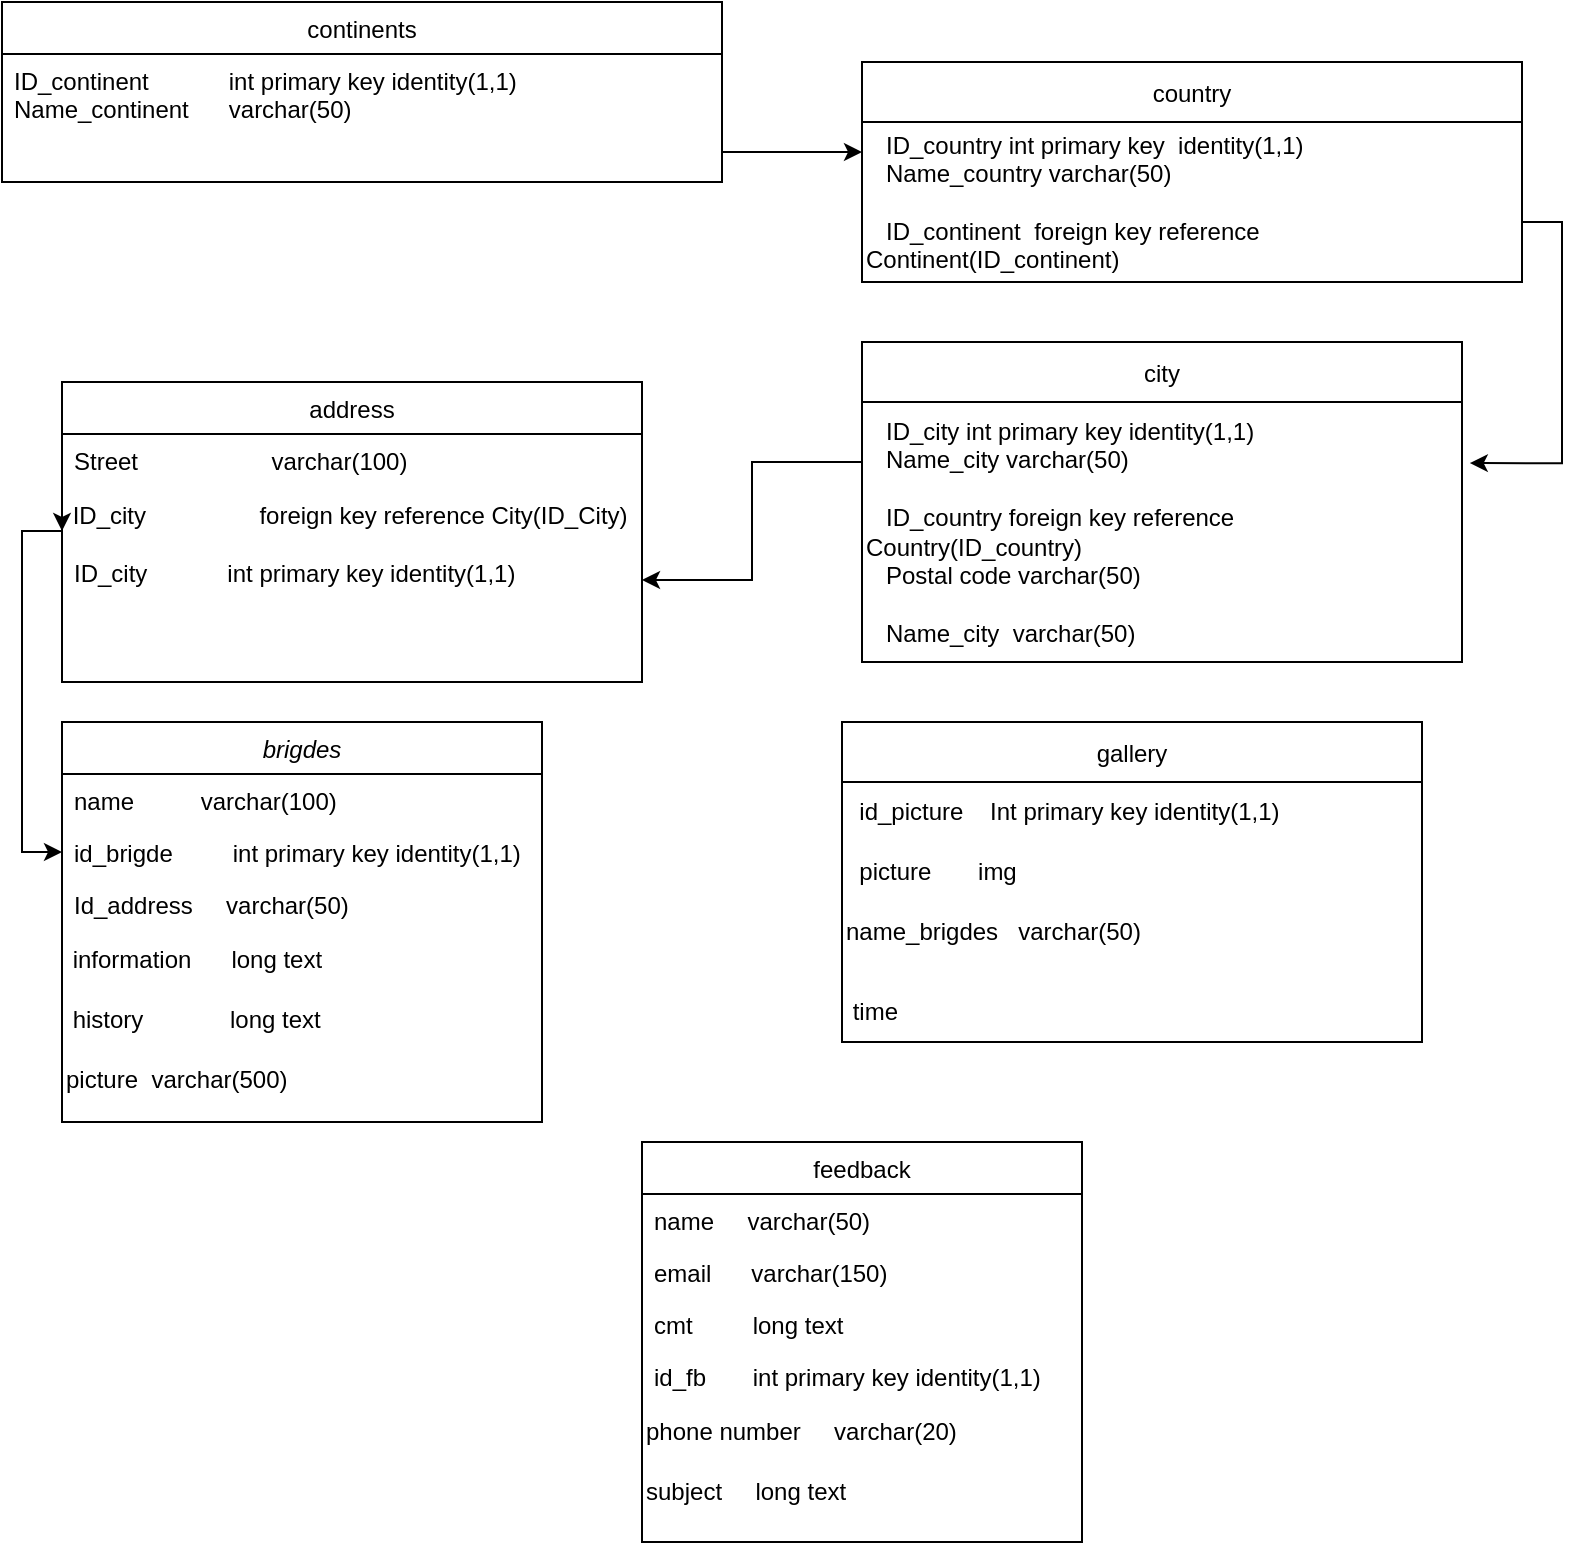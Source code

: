 <mxfile version="20.7.4" type="github">
  <diagram id="C5RBs43oDa-KdzZeNtuy" name="Page-1">
    <mxGraphModel dx="1050" dy="541" grid="1" gridSize="10" guides="1" tooltips="1" connect="1" arrows="1" fold="1" page="1" pageScale="1" pageWidth="827" pageHeight="1169" math="0" shadow="0">
      <root>
        <mxCell id="WIyWlLk6GJQsqaUBKTNV-0" />
        <mxCell id="WIyWlLk6GJQsqaUBKTNV-1" parent="WIyWlLk6GJQsqaUBKTNV-0" />
        <mxCell id="zkfFHV4jXpPFQw0GAbJ--0" value="brigdes" style="swimlane;fontStyle=2;align=center;verticalAlign=top;childLayout=stackLayout;horizontal=1;startSize=26;horizontalStack=0;resizeParent=1;resizeLast=0;collapsible=1;marginBottom=0;rounded=0;shadow=0;strokeWidth=1;" parent="WIyWlLk6GJQsqaUBKTNV-1" vertex="1">
          <mxGeometry x="40" y="400" width="240" height="200" as="geometry">
            <mxRectangle x="230" y="140" width="160" height="26" as="alternateBounds" />
          </mxGeometry>
        </mxCell>
        <mxCell id="zkfFHV4jXpPFQw0GAbJ--1" value="name          varchar(100)&#xa;" style="text;align=left;verticalAlign=top;spacingLeft=4;spacingRight=4;overflow=hidden;rotatable=0;points=[[0,0.5],[1,0.5]];portConstraint=eastwest;" parent="zkfFHV4jXpPFQw0GAbJ--0" vertex="1">
          <mxGeometry y="26" width="240" height="26" as="geometry" />
        </mxCell>
        <mxCell id="zkfFHV4jXpPFQw0GAbJ--2" value="id_brigde         int primary key identity(1,1)" style="text;align=left;verticalAlign=top;spacingLeft=4;spacingRight=4;overflow=hidden;rotatable=0;points=[[0,0.5],[1,0.5]];portConstraint=eastwest;rounded=0;shadow=0;html=0;" parent="zkfFHV4jXpPFQw0GAbJ--0" vertex="1">
          <mxGeometry y="52" width="240" height="26" as="geometry" />
        </mxCell>
        <mxCell id="zkfFHV4jXpPFQw0GAbJ--8" value="Id_address     varchar(50)" style="text;align=left;verticalAlign=top;spacingLeft=4;spacingRight=4;overflow=hidden;rotatable=0;points=[[0,0.5],[1,0.5]];portConstraint=eastwest;rounded=0;shadow=0;html=0;" parent="zkfFHV4jXpPFQw0GAbJ--0" vertex="1">
          <mxGeometry y="78" width="240" height="26" as="geometry" />
        </mxCell>
        <mxCell id="vSLZkBQeMU3utRzGUIIA-105" value="&amp;nbsp;information&amp;nbsp; &amp;nbsp; &amp;nbsp; long text" style="text;html=1;strokeColor=none;fillColor=none;align=left;verticalAlign=middle;whiteSpace=wrap;rounded=0;" vertex="1" parent="zkfFHV4jXpPFQw0GAbJ--0">
          <mxGeometry y="104" width="240" height="30" as="geometry" />
        </mxCell>
        <mxCell id="vSLZkBQeMU3utRzGUIIA-106" value="&amp;nbsp;history&amp;nbsp; &amp;nbsp; &amp;nbsp; &amp;nbsp; &amp;nbsp; &amp;nbsp; &amp;nbsp;long text" style="text;html=1;strokeColor=none;fillColor=none;align=left;verticalAlign=middle;whiteSpace=wrap;rounded=0;" vertex="1" parent="zkfFHV4jXpPFQw0GAbJ--0">
          <mxGeometry y="134" width="240" height="30" as="geometry" />
        </mxCell>
        <mxCell id="vSLZkBQeMU3utRzGUIIA-134" value="picture&lt;span style=&quot;white-space: pre;&quot;&gt;	&lt;/span&gt;&lt;span style=&quot;white-space: pre;&quot;&gt;	&lt;/span&gt;varchar(500)" style="text;html=1;strokeColor=none;fillColor=none;align=left;verticalAlign=middle;whiteSpace=wrap;rounded=0;" vertex="1" parent="zkfFHV4jXpPFQw0GAbJ--0">
          <mxGeometry y="164" width="240" height="30" as="geometry" />
        </mxCell>
        <mxCell id="zkfFHV4jXpPFQw0GAbJ--13" value="continents" style="swimlane;fontStyle=0;align=center;verticalAlign=top;childLayout=stackLayout;horizontal=1;startSize=26;horizontalStack=0;resizeParent=1;resizeLast=0;collapsible=1;marginBottom=0;rounded=0;shadow=0;strokeWidth=1;" parent="WIyWlLk6GJQsqaUBKTNV-1" vertex="1">
          <mxGeometry x="10" y="40" width="360" height="90" as="geometry">
            <mxRectangle x="340" y="380" width="170" height="26" as="alternateBounds" />
          </mxGeometry>
        </mxCell>
        <mxCell id="zkfFHV4jXpPFQw0GAbJ--14" value="ID_continent            int primary key identity(1,1)&#xa;Name_continent      varchar(50)" style="text;align=left;verticalAlign=top;spacingLeft=4;spacingRight=4;overflow=hidden;rotatable=0;points=[[0,0.5],[1,0.5]];portConstraint=eastwest;" parent="zkfFHV4jXpPFQw0GAbJ--13" vertex="1">
          <mxGeometry y="26" width="360" height="34" as="geometry" />
        </mxCell>
        <mxCell id="zkfFHV4jXpPFQw0GAbJ--17" value="address" style="swimlane;fontStyle=0;align=center;verticalAlign=top;childLayout=stackLayout;horizontal=1;startSize=26;horizontalStack=0;resizeParent=1;resizeLast=0;collapsible=1;marginBottom=0;rounded=0;shadow=0;strokeWidth=1;" parent="WIyWlLk6GJQsqaUBKTNV-1" vertex="1">
          <mxGeometry x="40" y="230" width="290" height="150" as="geometry">
            <mxRectangle x="550" y="140" width="160" height="26" as="alternateBounds" />
          </mxGeometry>
        </mxCell>
        <mxCell id="zkfFHV4jXpPFQw0GAbJ--18" value="Street                    varchar(100)" style="text;align=left;verticalAlign=top;spacingLeft=4;spacingRight=4;overflow=hidden;rotatable=0;points=[[0,0.5],[1,0.5]];portConstraint=eastwest;" parent="zkfFHV4jXpPFQw0GAbJ--17" vertex="1">
          <mxGeometry y="26" width="290" height="26" as="geometry" />
        </mxCell>
        <mxCell id="cczwJO5PD6T4MEgW5Ji0-20" value="&amp;nbsp;ID_city&lt;span style=&quot;white-space: pre;&quot;&gt; &lt;/span&gt;&lt;span style=&quot;white-space: pre;&quot;&gt; &amp;nbsp;&lt;/span&gt;&amp;nbsp; &amp;nbsp; &amp;nbsp; &amp;nbsp; &amp;nbsp; &amp;nbsp; &amp;nbsp; foreign key reference City(ID_City)&amp;nbsp;&amp;nbsp;" style="text;html=1;strokeColor=none;fillColor=none;align=left;verticalAlign=middle;whiteSpace=wrap;rounded=0;" parent="zkfFHV4jXpPFQw0GAbJ--17" vertex="1">
          <mxGeometry y="52" width="290" height="30" as="geometry" />
        </mxCell>
        <mxCell id="vSLZkBQeMU3utRzGUIIA-13" value="ID_city            int primary key identity(1,1)" style="text;align=left;verticalAlign=top;spacingLeft=4;spacingRight=4;overflow=hidden;rotatable=0;points=[[0,0.5],[1,0.5]];portConstraint=eastwest;" vertex="1" parent="zkfFHV4jXpPFQw0GAbJ--17">
          <mxGeometry y="82" width="290" height="34" as="geometry" />
        </mxCell>
        <mxCell id="vSLZkBQeMU3utRzGUIIA-14" style="edgeStyle=orthogonalEdgeStyle;rounded=0;orthogonalLoop=1;jettySize=auto;html=1;exitX=0;exitY=0.5;exitDx=0;exitDy=0;entryX=0;entryY=0.75;entryDx=0;entryDy=0;" edge="1" parent="zkfFHV4jXpPFQw0GAbJ--17" source="cczwJO5PD6T4MEgW5Ji0-20" target="cczwJO5PD6T4MEgW5Ji0-20">
          <mxGeometry relative="1" as="geometry" />
        </mxCell>
        <mxCell id="cczwJO5PD6T4MEgW5Ji0-11" value="feedback&#xa;&#xa;" style="swimlane;fontStyle=0;align=center;verticalAlign=top;childLayout=stackLayout;horizontal=1;startSize=26;horizontalStack=0;resizeParent=1;resizeLast=0;collapsible=1;marginBottom=0;rounded=0;shadow=0;strokeWidth=1;" parent="WIyWlLk6GJQsqaUBKTNV-1" vertex="1">
          <mxGeometry x="330" y="610" width="220" height="200" as="geometry">
            <mxRectangle x="550" y="140" width="160" height="26" as="alternateBounds" />
          </mxGeometry>
        </mxCell>
        <mxCell id="cczwJO5PD6T4MEgW5Ji0-12" value="name     varchar(50)&#xa;" style="text;align=left;verticalAlign=top;spacingLeft=4;spacingRight=4;overflow=hidden;rotatable=0;points=[[0,0.5],[1,0.5]];portConstraint=eastwest;" parent="cczwJO5PD6T4MEgW5Ji0-11" vertex="1">
          <mxGeometry y="26" width="220" height="26" as="geometry" />
        </mxCell>
        <mxCell id="cczwJO5PD6T4MEgW5Ji0-13" value="email      varchar(150)" style="text;align=left;verticalAlign=top;spacingLeft=4;spacingRight=4;overflow=hidden;rotatable=0;points=[[0,0.5],[1,0.5]];portConstraint=eastwest;rounded=0;shadow=0;html=0;" parent="cczwJO5PD6T4MEgW5Ji0-11" vertex="1">
          <mxGeometry y="52" width="220" height="26" as="geometry" />
        </mxCell>
        <mxCell id="cczwJO5PD6T4MEgW5Ji0-14" value="cmt         long text" style="text;align=left;verticalAlign=top;spacingLeft=4;spacingRight=4;overflow=hidden;rotatable=0;points=[[0,0.5],[1,0.5]];portConstraint=eastwest;rounded=0;shadow=0;html=0;" parent="cczwJO5PD6T4MEgW5Ji0-11" vertex="1">
          <mxGeometry y="78" width="220" height="26" as="geometry" />
        </mxCell>
        <mxCell id="cczwJO5PD6T4MEgW5Ji0-15" value="id_fb       int primary key identity(1,1)" style="text;align=left;verticalAlign=top;spacingLeft=4;spacingRight=4;overflow=hidden;rotatable=0;points=[[0,0.5],[1,0.5]];portConstraint=eastwest;rounded=0;shadow=0;html=0;" parent="cczwJO5PD6T4MEgW5Ji0-11" vertex="1">
          <mxGeometry y="104" width="220" height="26" as="geometry" />
        </mxCell>
        <mxCell id="vSLZkBQeMU3utRzGUIIA-117" value="phone number&amp;nbsp; &amp;nbsp; &amp;nbsp;varchar(20)" style="text;html=1;strokeColor=none;fillColor=none;align=left;verticalAlign=middle;whiteSpace=wrap;rounded=0;" vertex="1" parent="cczwJO5PD6T4MEgW5Ji0-11">
          <mxGeometry y="130" width="220" height="30" as="geometry" />
        </mxCell>
        <mxCell id="vSLZkBQeMU3utRzGUIIA-118" value="subject&amp;nbsp; &amp;nbsp;&lt;span style=&quot;white-space: pre;&quot;&gt;	&lt;/span&gt;&lt;span style=&quot;white-space: pre;&quot;&gt;	&lt;/span&gt;long text" style="text;html=1;strokeColor=none;fillColor=none;align=left;verticalAlign=middle;whiteSpace=wrap;rounded=0;" vertex="1" parent="cczwJO5PD6T4MEgW5Ji0-11">
          <mxGeometry y="160" width="220" height="30" as="geometry" />
        </mxCell>
        <mxCell id="vSLZkBQeMU3utRzGUIIA-84" value="country" style="shape=table;startSize=30;container=1;collapsible=0;childLayout=tableLayout;" vertex="1" parent="WIyWlLk6GJQsqaUBKTNV-1">
          <mxGeometry x="440" y="70" width="330" height="110" as="geometry" />
        </mxCell>
        <mxCell id="vSLZkBQeMU3utRzGUIIA-85" value="" style="shape=tableRow;horizontal=0;startSize=0;swimlaneHead=0;swimlaneBody=0;top=0;left=0;bottom=0;right=0;collapsible=0;dropTarget=0;fillColor=none;points=[[0,0.5],[1,0.5]];portConstraint=eastwest;" vertex="1" parent="vSLZkBQeMU3utRzGUIIA-84">
          <mxGeometry y="30" width="330" height="80" as="geometry" />
        </mxCell>
        <mxCell id="vSLZkBQeMU3utRzGUIIA-86" value="&amp;nbsp; &amp;nbsp;ID_country&lt;span style=&quot;&quot;&gt;	&lt;/span&gt;int primary key&amp;nbsp; identity(1,1)&lt;br&gt;&amp;nbsp; &amp;nbsp;Name_country &lt;span style=&quot;&quot;&gt;	&lt;/span&gt;varchar(50)&lt;br&gt;&amp;nbsp; &amp;nbsp;&lt;br&gt;&amp;nbsp; &amp;nbsp;ID_continent&amp;nbsp;&lt;span style=&quot;&quot;&gt;	&lt;/span&gt;foreign key reference Continent(ID_continent)&amp;nbsp;" style="shape=partialRectangle;html=1;whiteSpace=wrap;connectable=0;overflow=hidden;fillColor=none;top=0;left=0;bottom=0;right=0;pointerEvents=1;align=left;" vertex="1" parent="vSLZkBQeMU3utRzGUIIA-85">
          <mxGeometry width="330" height="80" as="geometry">
            <mxRectangle width="330" height="80" as="alternateBounds" />
          </mxGeometry>
        </mxCell>
        <mxCell id="vSLZkBQeMU3utRzGUIIA-93" value="city" style="shape=table;startSize=30;container=1;collapsible=0;childLayout=tableLayout;" vertex="1" parent="WIyWlLk6GJQsqaUBKTNV-1">
          <mxGeometry x="440" y="210" width="300" height="160" as="geometry" />
        </mxCell>
        <mxCell id="vSLZkBQeMU3utRzGUIIA-94" value="" style="shape=tableRow;horizontal=0;startSize=0;swimlaneHead=0;swimlaneBody=0;top=0;left=0;bottom=0;right=0;collapsible=0;dropTarget=0;fillColor=none;points=[[0,0.5],[1,0.5]];portConstraint=eastwest;" vertex="1" parent="vSLZkBQeMU3utRzGUIIA-93">
          <mxGeometry y="30" width="300" height="130" as="geometry" />
        </mxCell>
        <mxCell id="vSLZkBQeMU3utRzGUIIA-95" value="&amp;nbsp; &amp;nbsp;ID_city&lt;span style=&quot;&quot;&gt;	&lt;/span&gt; int primary key identity(1,1)&lt;br&gt;&amp;nbsp; &amp;nbsp;Name_city varchar(50)&amp;nbsp; &amp;nbsp;&lt;br&gt;&amp;nbsp; &amp;nbsp;&lt;br&gt;&amp;nbsp; &amp;nbsp;ID_country foreign key reference Country(ID_country)&amp;nbsp;&lt;br&gt;&amp;nbsp; &amp;nbsp;Postal code varchar(50)&lt;br&gt;&lt;br&gt;&amp;nbsp; &amp;nbsp;Name_city&amp;nbsp;&lt;span style=&quot;&quot;&gt;	&lt;/span&gt;varchar(50)" style="shape=partialRectangle;html=1;whiteSpace=wrap;connectable=0;overflow=hidden;fillColor=none;top=0;left=0;bottom=0;right=0;pointerEvents=1;align=left;" vertex="1" parent="vSLZkBQeMU3utRzGUIIA-94">
          <mxGeometry width="300" height="130" as="geometry">
            <mxRectangle width="300" height="130" as="alternateBounds" />
          </mxGeometry>
        </mxCell>
        <mxCell id="vSLZkBQeMU3utRzGUIIA-97" value="gallery" style="shape=table;startSize=30;container=1;collapsible=0;childLayout=tableLayout;" vertex="1" parent="WIyWlLk6GJQsqaUBKTNV-1">
          <mxGeometry x="430" y="400" width="290" height="160" as="geometry" />
        </mxCell>
        <mxCell id="vSLZkBQeMU3utRzGUIIA-98" value="" style="shape=tableRow;horizontal=0;startSize=0;swimlaneHead=0;swimlaneBody=0;top=0;left=0;bottom=0;right=0;collapsible=0;dropTarget=0;fillColor=none;points=[[0,0.5],[1,0.5]];portConstraint=eastwest;" vertex="1" parent="vSLZkBQeMU3utRzGUIIA-97">
          <mxGeometry y="30" width="290" height="130" as="geometry" />
        </mxCell>
        <mxCell id="vSLZkBQeMU3utRzGUIIA-99" value="" style="shape=partialRectangle;html=1;whiteSpace=wrap;connectable=0;overflow=hidden;fillColor=none;top=0;left=0;bottom=0;right=0;pointerEvents=1;" vertex="1" parent="vSLZkBQeMU3utRzGUIIA-98">
          <mxGeometry width="290" height="130" as="geometry">
            <mxRectangle width="290" height="130" as="alternateBounds" />
          </mxGeometry>
        </mxCell>
        <mxCell id="vSLZkBQeMU3utRzGUIIA-103" value="&amp;nbsp; id_picture&amp;nbsp; &amp;nbsp; Int primary key identity(1,1)&amp;nbsp;" style="text;html=1;strokeColor=none;fillColor=none;align=left;verticalAlign=middle;whiteSpace=wrap;rounded=0;" vertex="1" parent="WIyWlLk6GJQsqaUBKTNV-1">
          <mxGeometry x="430" y="430" width="290" height="30" as="geometry" />
        </mxCell>
        <mxCell id="vSLZkBQeMU3utRzGUIIA-104" value="&amp;nbsp; picture&amp;nbsp; &amp;nbsp; &amp;nbsp; &amp;nbsp;img" style="text;html=1;strokeColor=none;fillColor=none;align=left;verticalAlign=middle;whiteSpace=wrap;rounded=0;" vertex="1" parent="WIyWlLk6GJQsqaUBKTNV-1">
          <mxGeometry x="430" y="460" width="220" height="30" as="geometry" />
        </mxCell>
        <mxCell id="vSLZkBQeMU3utRzGUIIA-107" style="edgeStyle=orthogonalEdgeStyle;rounded=0;orthogonalLoop=1;jettySize=auto;html=1;exitX=1;exitY=0.5;exitDx=0;exitDy=0;" edge="1" parent="WIyWlLk6GJQsqaUBKTNV-1">
          <mxGeometry relative="1" as="geometry">
            <mxPoint x="440" y="115" as="targetPoint" />
            <mxPoint x="370" y="115" as="sourcePoint" />
          </mxGeometry>
        </mxCell>
        <mxCell id="vSLZkBQeMU3utRzGUIIA-108" style="edgeStyle=orthogonalEdgeStyle;rounded=0;orthogonalLoop=1;jettySize=auto;html=1;entryX=1.013;entryY=0.235;entryDx=0;entryDy=0;entryPerimeter=0;" edge="1" parent="WIyWlLk6GJQsqaUBKTNV-1" source="vSLZkBQeMU3utRzGUIIA-85" target="vSLZkBQeMU3utRzGUIIA-94">
          <mxGeometry relative="1" as="geometry">
            <Array as="points">
              <mxPoint x="790" y="150" />
              <mxPoint x="790" y="271" />
            </Array>
          </mxGeometry>
        </mxCell>
        <mxCell id="vSLZkBQeMU3utRzGUIIA-111" style="edgeStyle=orthogonalEdgeStyle;rounded=0;orthogonalLoop=1;jettySize=auto;html=1;entryX=1;entryY=0.5;entryDx=0;entryDy=0;" edge="1" parent="WIyWlLk6GJQsqaUBKTNV-1" source="vSLZkBQeMU3utRzGUIIA-94" target="vSLZkBQeMU3utRzGUIIA-13">
          <mxGeometry relative="1" as="geometry">
            <Array as="points">
              <mxPoint x="385" y="270" />
              <mxPoint x="385" y="329" />
            </Array>
          </mxGeometry>
        </mxCell>
        <mxCell id="vSLZkBQeMU3utRzGUIIA-112" style="edgeStyle=orthogonalEdgeStyle;rounded=0;orthogonalLoop=1;jettySize=auto;html=1;exitX=0;exitY=0.75;exitDx=0;exitDy=0;entryX=0;entryY=0.5;entryDx=0;entryDy=0;" edge="1" parent="WIyWlLk6GJQsqaUBKTNV-1" source="cczwJO5PD6T4MEgW5Ji0-20" target="zkfFHV4jXpPFQw0GAbJ--2">
          <mxGeometry relative="1" as="geometry" />
        </mxCell>
        <mxCell id="vSLZkBQeMU3utRzGUIIA-128" value="name_brigdes&lt;span style=&quot;white-space: pre;&quot;&gt;	&lt;/span&gt;&lt;span style=&quot;white-space: pre;&quot;&gt;	&lt;/span&gt;&lt;span style=&quot;white-space: pre;&quot;&gt;	&lt;/span&gt;varchar(50)" style="text;html=1;strokeColor=none;fillColor=none;align=left;verticalAlign=middle;whiteSpace=wrap;rounded=0;" vertex="1" parent="WIyWlLk6GJQsqaUBKTNV-1">
          <mxGeometry x="430" y="490" width="290" height="30" as="geometry" />
        </mxCell>
        <mxCell id="vSLZkBQeMU3utRzGUIIA-132" value="&amp;nbsp;time&amp;nbsp;&amp;nbsp;" style="text;html=1;strokeColor=none;fillColor=none;align=left;verticalAlign=middle;whiteSpace=wrap;rounded=0;" vertex="1" parent="WIyWlLk6GJQsqaUBKTNV-1">
          <mxGeometry x="430" y="530" width="290" height="30" as="geometry" />
        </mxCell>
      </root>
    </mxGraphModel>
  </diagram>
</mxfile>
